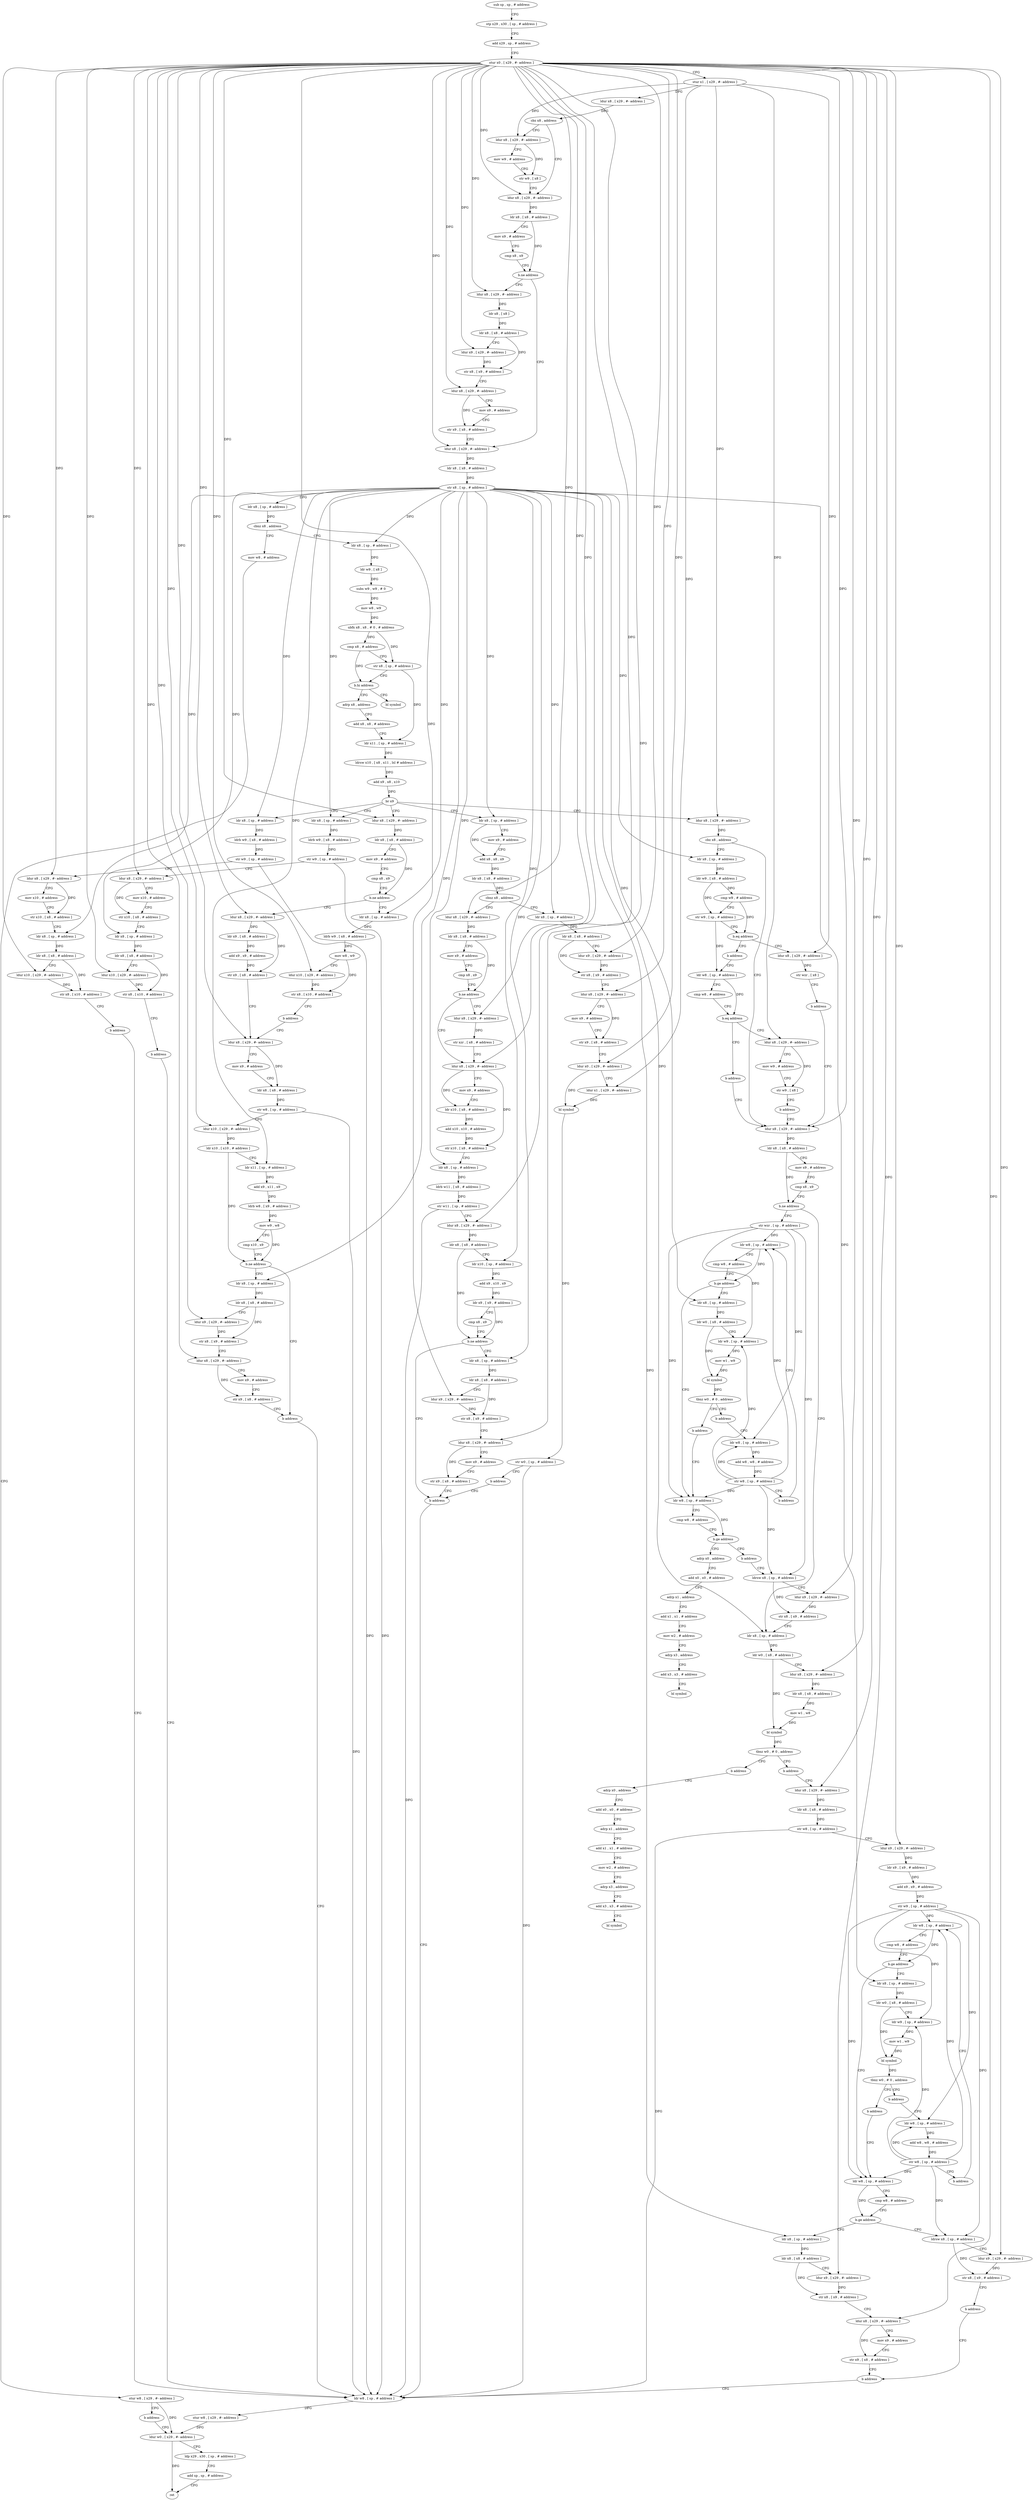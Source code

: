 digraph "func" {
"4205984" [label = "sub sp , sp , # address" ]
"4205988" [label = "stp x29 , x30 , [ sp , # address ]" ]
"4205992" [label = "add x29 , sp , # address" ]
"4205996" [label = "stur x0 , [ x29 , #- address ]" ]
"4206000" [label = "stur x1 , [ x29 , #- address ]" ]
"4206004" [label = "ldur x8 , [ x29 , #- address ]" ]
"4206008" [label = "cbz x8 , address" ]
"4206024" [label = "ldur x8 , [ x29 , #- address ]" ]
"4206012" [label = "ldur x8 , [ x29 , #- address ]" ]
"4206028" [label = "ldr x8 , [ x8 , # address ]" ]
"4206032" [label = "mov x9 , # address" ]
"4206036" [label = "cmp x8 , x9" ]
"4206040" [label = "b.ne address" ]
"4206076" [label = "ldur x8 , [ x29 , #- address ]" ]
"4206044" [label = "ldur x8 , [ x29 , #- address ]" ]
"4206016" [label = "mov w9 , # address" ]
"4206020" [label = "str w9 , [ x8 ]" ]
"4206080" [label = "ldr x8 , [ x8 , # address ]" ]
"4206084" [label = "str x8 , [ sp , # address ]" ]
"4206088" [label = "ldr x8 , [ sp , # address ]" ]
"4206092" [label = "cbnz x8 , address" ]
"4206108" [label = "ldr x8 , [ sp , # address ]" ]
"4206096" [label = "mov w8 , # address" ]
"4206048" [label = "ldr x8 , [ x8 ]" ]
"4206052" [label = "ldr x8 , [ x8 , # address ]" ]
"4206056" [label = "ldur x9 , [ x29 , #- address ]" ]
"4206060" [label = "str x8 , [ x9 , # address ]" ]
"4206064" [label = "ldur x8 , [ x29 , #- address ]" ]
"4206068" [label = "mov x9 , # address" ]
"4206072" [label = "str x9 , [ x8 , # address ]" ]
"4206112" [label = "ldr w9 , [ x8 ]" ]
"4206116" [label = "subs w9 , w9 , # 0" ]
"4206120" [label = "mov w8 , w9" ]
"4206124" [label = "ubfx x8 , x8 , # 0 , # address" ]
"4206128" [label = "cmp x8 , # address" ]
"4206132" [label = "str x8 , [ sp , # address ]" ]
"4206136" [label = "b.hi address" ]
"4207016" [label = "bl symbol" ]
"4206140" [label = "adrp x8 , address" ]
"4206100" [label = "stur w8 , [ x29 , #- address ]" ]
"4206104" [label = "b address" ]
"4207028" [label = "ldur w0 , [ x29 , #- address ]" ]
"4206144" [label = "add x8 , x8 , # address" ]
"4206148" [label = "ldr x11 , [ sp , # address ]" ]
"4206152" [label = "ldrsw x10 , [ x8 , x11 , lsl # address ]" ]
"4206156" [label = "add x9 , x8 , x10" ]
"4206160" [label = "br x9" ]
"4206164" [label = "ldr x8 , [ sp , # address ]" ]
"4206208" [label = "ldur x8 , [ x29 , #- address ]" ]
"4206348" [label = "ldur x8 , [ x29 , #- address ]" ]
"4206784" [label = "ldr x8 , [ sp , # address ]" ]
"4206828" [label = "ldr x8 , [ sp , # address ]" ]
"4207032" [label = "ldp x29 , x30 , [ sp , # address ]" ]
"4207036" [label = "add sp , sp , # address" ]
"4207040" [label = "ret" ]
"4206168" [label = "ldrb w9 , [ x8 , # address ]" ]
"4206172" [label = "str w9 , [ sp , # address ]" ]
"4206176" [label = "ldur x8 , [ x29 , #- address ]" ]
"4206180" [label = "mov x10 , # address" ]
"4206184" [label = "str x10 , [ x8 , # address ]" ]
"4206188" [label = "ldr x8 , [ sp , # address ]" ]
"4206192" [label = "ldr x8 , [ x8 , # address ]" ]
"4206196" [label = "ldur x10 , [ x29 , #- address ]" ]
"4206200" [label = "str x8 , [ x10 , # address ]" ]
"4206204" [label = "b address" ]
"4207020" [label = "ldr w8 , [ sp , # address ]" ]
"4206212" [label = "ldr x8 , [ x8 , # address ]" ]
"4206216" [label = "mov x9 , # address" ]
"4206220" [label = "cmp x8 , x9" ]
"4206224" [label = "b.ne address" ]
"4206252" [label = "ldur x8 , [ x29 , #- address ]" ]
"4206228" [label = "ldr x8 , [ sp , # address ]" ]
"4206352" [label = "cbz x8 , address" ]
"4206424" [label = "ldur x8 , [ x29 , #- address ]" ]
"4206356" [label = "ldr x8 , [ sp , # address ]" ]
"4206788" [label = "ldrb w9 , [ x8 , # address ]" ]
"4206792" [label = "str w9 , [ sp , # address ]" ]
"4206796" [label = "ldur x8 , [ x29 , #- address ]" ]
"4206800" [label = "mov x10 , # address" ]
"4206804" [label = "str x10 , [ x8 , # address ]" ]
"4206808" [label = "ldr x8 , [ sp , # address ]" ]
"4206812" [label = "ldr x8 , [ x8 , # address ]" ]
"4206816" [label = "ldur x10 , [ x29 , #- address ]" ]
"4206820" [label = "str x8 , [ x10 , # address ]" ]
"4206824" [label = "b address" ]
"4206832" [label = "mov x9 , # address" ]
"4206836" [label = "add x8 , x8 , x9" ]
"4206840" [label = "ldr x8 , [ x8 , # address ]" ]
"4206844" [label = "cbnz x8 , address" ]
"4206896" [label = "ldur x8 , [ x29 , #- address ]" ]
"4206848" [label = "ldr x8 , [ sp , # address ]" ]
"4207024" [label = "stur w8 , [ x29 , #- address ]" ]
"4206256" [label = "ldr x9 , [ x8 , # address ]" ]
"4206260" [label = "add x9 , x9 , # address" ]
"4206264" [label = "str x9 , [ x8 , # address ]" ]
"4206268" [label = "ldur x8 , [ x29 , #- address ]" ]
"4206232" [label = "ldrb w9 , [ x8 , # address ]" ]
"4206236" [label = "mov w8 , w9" ]
"4206240" [label = "ldur x10 , [ x29 , #- address ]" ]
"4206244" [label = "str x8 , [ x10 , # address ]" ]
"4206248" [label = "b address" ]
"4206428" [label = "ldr x8 , [ x8 , # address ]" ]
"4206432" [label = "mov x9 , # address" ]
"4206436" [label = "cmp x8 , x9" ]
"4206440" [label = "b.ne address" ]
"4206568" [label = "ldr x8 , [ sp , # address ]" ]
"4206444" [label = "str wzr , [ sp , # address ]" ]
"4206360" [label = "ldr w9 , [ x8 , # address ]" ]
"4206364" [label = "cmp w9 , # address" ]
"4206368" [label = "str w9 , [ sp , # address ]" ]
"4206372" [label = "b.eq address" ]
"4206396" [label = "ldur x8 , [ x29 , #- address ]" ]
"4206376" [label = "b address" ]
"4206900" [label = "ldr x8 , [ x8 , # address ]" ]
"4206904" [label = "mov x9 , # address" ]
"4206908" [label = "cmp x8 , x9" ]
"4206912" [label = "b.ne address" ]
"4206924" [label = "ldur x8 , [ x29 , #- address ]" ]
"4206916" [label = "ldur x8 , [ x29 , #- address ]" ]
"4206852" [label = "ldr x8 , [ x8 , # address ]" ]
"4206856" [label = "ldur x9 , [ x29 , #- address ]" ]
"4206860" [label = "str x8 , [ x9 , # address ]" ]
"4206864" [label = "ldur x8 , [ x29 , #- address ]" ]
"4206868" [label = "mov x9 , # address" ]
"4206872" [label = "str x9 , [ x8 , # address ]" ]
"4206876" [label = "ldur x0 , [ x29 , #- address ]" ]
"4206880" [label = "ldur x1 , [ x29 , #- address ]" ]
"4206884" [label = "bl symbol" ]
"4206888" [label = "str w0 , [ sp , # address ]" ]
"4206892" [label = "b address" ]
"4207012" [label = "b address" ]
"4206344" [label = "b address" ]
"4206316" [label = "ldr x8 , [ sp , # address ]" ]
"4206320" [label = "ldr x8 , [ x8 , # address ]" ]
"4206324" [label = "ldur x9 , [ x29 , #- address ]" ]
"4206328" [label = "str x8 , [ x9 , # address ]" ]
"4206332" [label = "ldur x8 , [ x29 , #- address ]" ]
"4206336" [label = "mov x9 , # address" ]
"4206340" [label = "str x9 , [ x8 , # address ]" ]
"4206272" [label = "mov x9 , # address" ]
"4206276" [label = "ldr x8 , [ x8 , # address ]" ]
"4206280" [label = "str w8 , [ sp , # address ]" ]
"4206284" [label = "ldur x10 , [ x29 , #- address ]" ]
"4206288" [label = "ldr x10 , [ x10 , # address ]" ]
"4206292" [label = "ldr x11 , [ sp , # address ]" ]
"4206296" [label = "add x9 , x11 , x9" ]
"4206300" [label = "ldrb w8 , [ x9 , # address ]" ]
"4206304" [label = "mov w9 , w8" ]
"4206308" [label = "cmp x10 , x9" ]
"4206312" [label = "b.ne address" ]
"4206572" [label = "ldr w0 , [ x8 , # address ]" ]
"4206576" [label = "ldur x8 , [ x29 , #- address ]" ]
"4206580" [label = "ldr x8 , [ x8 , # address ]" ]
"4206584" [label = "mov w1 , w8" ]
"4206588" [label = "bl symbol" ]
"4206592" [label = "tbnz w0 , # 0 , address" ]
"4206600" [label = "b address" ]
"4206596" [label = "b address" ]
"4206448" [label = "ldr w8 , [ sp , # address ]" ]
"4206400" [label = "str wzr , [ x8 ]" ]
"4206404" [label = "b address" ]
"4206380" [label = "ldr w8 , [ sp , # address ]" ]
"4206928" [label = "mov x9 , # address" ]
"4206932" [label = "ldr x10 , [ x8 , # address ]" ]
"4206936" [label = "add x10 , x10 , # address" ]
"4206940" [label = "str x10 , [ x8 , # address ]" ]
"4206944" [label = "ldr x8 , [ sp , # address ]" ]
"4206948" [label = "ldrb w11 , [ x8 , # address ]" ]
"4206952" [label = "str w11 , [ sp , # address ]" ]
"4206956" [label = "ldur x8 , [ x29 , #- address ]" ]
"4206960" [label = "ldr x8 , [ x8 , # address ]" ]
"4206964" [label = "ldr x10 , [ sp , # address ]" ]
"4206968" [label = "add x9 , x10 , x9" ]
"4206972" [label = "ldr x9 , [ x9 , # address ]" ]
"4206976" [label = "cmp x8 , x9" ]
"4206980" [label = "b.ne address" ]
"4206984" [label = "ldr x8 , [ sp , # address ]" ]
"4206920" [label = "str xzr , [ x8 , # address ]" ]
"4206636" [label = "ldur x8 , [ x29 , #- address ]" ]
"4206604" [label = "adrp x0 , address" ]
"4206508" [label = "ldr w8 , [ sp , # address ]" ]
"4206512" [label = "cmp w8 , # address" ]
"4206516" [label = "b.ge address" ]
"4206524" [label = "adrp x0 , address" ]
"4206520" [label = "b address" ]
"4206460" [label = "ldr x8 , [ sp , # address ]" ]
"4206464" [label = "ldr w0 , [ x8 , # address ]" ]
"4206468" [label = "ldr w9 , [ sp , # address ]" ]
"4206472" [label = "mov w1 , w9" ]
"4206476" [label = "bl symbol" ]
"4206480" [label = "tbnz w0 , # 0 , address" ]
"4206488" [label = "b address" ]
"4206484" [label = "b address" ]
"4206384" [label = "cmp w8 , # address" ]
"4206388" [label = "b.eq address" ]
"4206408" [label = "ldur x8 , [ x29 , #- address ]" ]
"4206392" [label = "b address" ]
"4206988" [label = "ldr x8 , [ x8 , # address ]" ]
"4206992" [label = "ldur x9 , [ x29 , #- address ]" ]
"4206996" [label = "str x8 , [ x9 , # address ]" ]
"4207000" [label = "ldur x8 , [ x29 , #- address ]" ]
"4207004" [label = "mov x9 , # address" ]
"4207008" [label = "str x9 , [ x8 , # address ]" ]
"4206640" [label = "ldr x8 , [ x8 , # address ]" ]
"4206644" [label = "str w8 , [ sp , # address ]" ]
"4206648" [label = "ldur x9 , [ x29 , #- address ]" ]
"4206652" [label = "ldr x9 , [ x9 , # address ]" ]
"4206656" [label = "add x9 , x9 , # address" ]
"4206660" [label = "str w9 , [ sp , # address ]" ]
"4206664" [label = "ldr w8 , [ sp , # address ]" ]
"4206608" [label = "add x0 , x0 , # address" ]
"4206612" [label = "adrp x1 , address" ]
"4206616" [label = "add x1 , x1 , # address" ]
"4206620" [label = "mov w2 , # address" ]
"4206624" [label = "adrp x3 , address" ]
"4206628" [label = "add x3 , x3 , # address" ]
"4206632" [label = "bl symbol" ]
"4206528" [label = "add x0 , x0 , # address" ]
"4206532" [label = "adrp x1 , address" ]
"4206536" [label = "add x1 , x1 , # address" ]
"4206540" [label = "mov w2 , # address" ]
"4206544" [label = "adrp x3 , address" ]
"4206548" [label = "add x3 , x3 , # address" ]
"4206552" [label = "bl symbol" ]
"4206556" [label = "ldrsw x8 , [ sp , # address ]" ]
"4206492" [label = "ldr w8 , [ sp , # address ]" ]
"4206412" [label = "mov w9 , # address" ]
"4206416" [label = "str w9 , [ x8 ]" ]
"4206420" [label = "b address" ]
"4206724" [label = "ldr w8 , [ sp , # address ]" ]
"4206728" [label = "cmp w8 , # address" ]
"4206732" [label = "b.ge address" ]
"4206752" [label = "ldr x8 , [ sp , # address ]" ]
"4206736" [label = "ldrsw x8 , [ sp , # address ]" ]
"4206676" [label = "ldr x8 , [ sp , # address ]" ]
"4206680" [label = "ldr w0 , [ x8 , # address ]" ]
"4206684" [label = "ldr w9 , [ sp , # address ]" ]
"4206688" [label = "mov w1 , w9" ]
"4206692" [label = "bl symbol" ]
"4206696" [label = "tbnz w0 , # 0 , address" ]
"4206704" [label = "b address" ]
"4206700" [label = "b address" ]
"4206560" [label = "ldur x9 , [ x29 , #- address ]" ]
"4206564" [label = "str x8 , [ x9 , # address ]" ]
"4206496" [label = "add w8 , w8 , # address" ]
"4206500" [label = "str w8 , [ sp , # address ]" ]
"4206504" [label = "b address" ]
"4206756" [label = "ldr x8 , [ x8 , # address ]" ]
"4206760" [label = "ldur x9 , [ x29 , #- address ]" ]
"4206764" [label = "str x8 , [ x9 , # address ]" ]
"4206768" [label = "ldur x8 , [ x29 , #- address ]" ]
"4206772" [label = "mov x9 , # address" ]
"4206776" [label = "str x9 , [ x8 , # address ]" ]
"4206780" [label = "b address" ]
"4206740" [label = "ldur x9 , [ x29 , #- address ]" ]
"4206744" [label = "str x8 , [ x9 , # address ]" ]
"4206748" [label = "b address" ]
"4206708" [label = "ldr w8 , [ sp , # address ]" ]
"4206452" [label = "cmp w8 , # address" ]
"4206456" [label = "b.ge address" ]
"4206712" [label = "add w8 , w8 , # address" ]
"4206716" [label = "str w8 , [ sp , # address ]" ]
"4206720" [label = "b address" ]
"4206668" [label = "cmp w8 , # address" ]
"4206672" [label = "b.ge address" ]
"4205984" -> "4205988" [ label = "CFG" ]
"4205988" -> "4205992" [ label = "CFG" ]
"4205992" -> "4205996" [ label = "CFG" ]
"4205996" -> "4206000" [ label = "CFG" ]
"4205996" -> "4206024" [ label = "DFG" ]
"4205996" -> "4206076" [ label = "DFG" ]
"4205996" -> "4206044" [ label = "DFG" ]
"4205996" -> "4206056" [ label = "DFG" ]
"4205996" -> "4206064" [ label = "DFG" ]
"4205996" -> "4206176" [ label = "DFG" ]
"4205996" -> "4206196" [ label = "DFG" ]
"4205996" -> "4206208" [ label = "DFG" ]
"4205996" -> "4206796" [ label = "DFG" ]
"4205996" -> "4206816" [ label = "DFG" ]
"4205996" -> "4206252" [ label = "DFG" ]
"4205996" -> "4206240" [ label = "DFG" ]
"4205996" -> "4206424" [ label = "DFG" ]
"4205996" -> "4206896" [ label = "DFG" ]
"4205996" -> "4206856" [ label = "DFG" ]
"4205996" -> "4206864" [ label = "DFG" ]
"4205996" -> "4206876" [ label = "DFG" ]
"4205996" -> "4206268" [ label = "DFG" ]
"4205996" -> "4206284" [ label = "DFG" ]
"4205996" -> "4206576" [ label = "DFG" ]
"4205996" -> "4206924" [ label = "DFG" ]
"4205996" -> "4206956" [ label = "DFG" ]
"4205996" -> "4206916" [ label = "DFG" ]
"4205996" -> "4206324" [ label = "DFG" ]
"4205996" -> "4206332" [ label = "DFG" ]
"4205996" -> "4206992" [ label = "DFG" ]
"4205996" -> "4207000" [ label = "DFG" ]
"4205996" -> "4206636" [ label = "DFG" ]
"4205996" -> "4206648" [ label = "DFG" ]
"4205996" -> "4206560" [ label = "DFG" ]
"4205996" -> "4206760" [ label = "DFG" ]
"4205996" -> "4206768" [ label = "DFG" ]
"4205996" -> "4206740" [ label = "DFG" ]
"4206000" -> "4206004" [ label = "DFG" ]
"4206000" -> "4206012" [ label = "DFG" ]
"4206000" -> "4206348" [ label = "DFG" ]
"4206000" -> "4206880" [ label = "DFG" ]
"4206000" -> "4206396" [ label = "DFG" ]
"4206000" -> "4206408" [ label = "DFG" ]
"4206004" -> "4206008" [ label = "DFG" ]
"4206008" -> "4206024" [ label = "CFG" ]
"4206008" -> "4206012" [ label = "CFG" ]
"4206024" -> "4206028" [ label = "DFG" ]
"4206012" -> "4206016" [ label = "CFG" ]
"4206012" -> "4206020" [ label = "DFG" ]
"4206028" -> "4206032" [ label = "CFG" ]
"4206028" -> "4206040" [ label = "DFG" ]
"4206032" -> "4206036" [ label = "CFG" ]
"4206036" -> "4206040" [ label = "CFG" ]
"4206040" -> "4206076" [ label = "CFG" ]
"4206040" -> "4206044" [ label = "CFG" ]
"4206076" -> "4206080" [ label = "DFG" ]
"4206044" -> "4206048" [ label = "DFG" ]
"4206016" -> "4206020" [ label = "CFG" ]
"4206020" -> "4206024" [ label = "CFG" ]
"4206080" -> "4206084" [ label = "DFG" ]
"4206084" -> "4206088" [ label = "DFG" ]
"4206084" -> "4206108" [ label = "DFG" ]
"4206084" -> "4206164" [ label = "DFG" ]
"4206084" -> "4206188" [ label = "DFG" ]
"4206084" -> "4206784" [ label = "DFG" ]
"4206084" -> "4206808" [ label = "DFG" ]
"4206084" -> "4206828" [ label = "DFG" ]
"4206084" -> "4206228" [ label = "DFG" ]
"4206084" -> "4206356" [ label = "DFG" ]
"4206084" -> "4206848" [ label = "DFG" ]
"4206084" -> "4206292" [ label = "DFG" ]
"4206084" -> "4206568" [ label = "DFG" ]
"4206084" -> "4206944" [ label = "DFG" ]
"4206084" -> "4206964" [ label = "DFG" ]
"4206084" -> "4206316" [ label = "DFG" ]
"4206084" -> "4206984" [ label = "DFG" ]
"4206084" -> "4206460" [ label = "DFG" ]
"4206084" -> "4206676" [ label = "DFG" ]
"4206084" -> "4206752" [ label = "DFG" ]
"4206088" -> "4206092" [ label = "DFG" ]
"4206092" -> "4206108" [ label = "CFG" ]
"4206092" -> "4206096" [ label = "CFG" ]
"4206108" -> "4206112" [ label = "DFG" ]
"4206096" -> "4206100" [ label = "CFG" ]
"4206048" -> "4206052" [ label = "DFG" ]
"4206052" -> "4206056" [ label = "CFG" ]
"4206052" -> "4206060" [ label = "DFG" ]
"4206056" -> "4206060" [ label = "DFG" ]
"4206060" -> "4206064" [ label = "CFG" ]
"4206064" -> "4206068" [ label = "CFG" ]
"4206064" -> "4206072" [ label = "DFG" ]
"4206068" -> "4206072" [ label = "CFG" ]
"4206072" -> "4206076" [ label = "CFG" ]
"4206112" -> "4206116" [ label = "DFG" ]
"4206116" -> "4206120" [ label = "DFG" ]
"4206120" -> "4206124" [ label = "DFG" ]
"4206124" -> "4206128" [ label = "DFG" ]
"4206124" -> "4206132" [ label = "DFG" ]
"4206128" -> "4206132" [ label = "CFG" ]
"4206128" -> "4206136" [ label = "DFG" ]
"4206132" -> "4206136" [ label = "CFG" ]
"4206132" -> "4206148" [ label = "DFG" ]
"4206136" -> "4207016" [ label = "CFG" ]
"4206136" -> "4206140" [ label = "CFG" ]
"4206140" -> "4206144" [ label = "CFG" ]
"4206100" -> "4206104" [ label = "CFG" ]
"4206100" -> "4207028" [ label = "DFG" ]
"4206104" -> "4207028" [ label = "CFG" ]
"4207028" -> "4207032" [ label = "CFG" ]
"4207028" -> "4207040" [ label = "DFG" ]
"4206144" -> "4206148" [ label = "CFG" ]
"4206148" -> "4206152" [ label = "DFG" ]
"4206152" -> "4206156" [ label = "DFG" ]
"4206156" -> "4206160" [ label = "DFG" ]
"4206160" -> "4206164" [ label = "CFG" ]
"4206160" -> "4206208" [ label = "CFG" ]
"4206160" -> "4206348" [ label = "CFG" ]
"4206160" -> "4206784" [ label = "CFG" ]
"4206160" -> "4206828" [ label = "CFG" ]
"4206164" -> "4206168" [ label = "DFG" ]
"4206208" -> "4206212" [ label = "DFG" ]
"4206348" -> "4206352" [ label = "DFG" ]
"4206784" -> "4206788" [ label = "DFG" ]
"4206828" -> "4206832" [ label = "CFG" ]
"4206828" -> "4206836" [ label = "DFG" ]
"4207032" -> "4207036" [ label = "CFG" ]
"4207036" -> "4207040" [ label = "CFG" ]
"4206168" -> "4206172" [ label = "DFG" ]
"4206172" -> "4206176" [ label = "CFG" ]
"4206172" -> "4207020" [ label = "DFG" ]
"4206176" -> "4206180" [ label = "CFG" ]
"4206176" -> "4206184" [ label = "DFG" ]
"4206180" -> "4206184" [ label = "CFG" ]
"4206184" -> "4206188" [ label = "CFG" ]
"4206188" -> "4206192" [ label = "DFG" ]
"4206192" -> "4206196" [ label = "CFG" ]
"4206192" -> "4206200" [ label = "DFG" ]
"4206196" -> "4206200" [ label = "DFG" ]
"4206200" -> "4206204" [ label = "CFG" ]
"4206204" -> "4207020" [ label = "CFG" ]
"4207020" -> "4207024" [ label = "DFG" ]
"4206212" -> "4206216" [ label = "CFG" ]
"4206212" -> "4206224" [ label = "DFG" ]
"4206216" -> "4206220" [ label = "CFG" ]
"4206220" -> "4206224" [ label = "CFG" ]
"4206224" -> "4206252" [ label = "CFG" ]
"4206224" -> "4206228" [ label = "CFG" ]
"4206252" -> "4206256" [ label = "DFG" ]
"4206252" -> "4206264" [ label = "DFG" ]
"4206228" -> "4206232" [ label = "DFG" ]
"4206352" -> "4206424" [ label = "CFG" ]
"4206352" -> "4206356" [ label = "CFG" ]
"4206424" -> "4206428" [ label = "DFG" ]
"4206356" -> "4206360" [ label = "DFG" ]
"4206788" -> "4206792" [ label = "DFG" ]
"4206792" -> "4206796" [ label = "CFG" ]
"4206792" -> "4207020" [ label = "DFG" ]
"4206796" -> "4206800" [ label = "CFG" ]
"4206796" -> "4206804" [ label = "DFG" ]
"4206800" -> "4206804" [ label = "CFG" ]
"4206804" -> "4206808" [ label = "CFG" ]
"4206808" -> "4206812" [ label = "DFG" ]
"4206812" -> "4206816" [ label = "CFG" ]
"4206812" -> "4206820" [ label = "DFG" ]
"4206816" -> "4206820" [ label = "DFG" ]
"4206820" -> "4206824" [ label = "CFG" ]
"4206824" -> "4207020" [ label = "CFG" ]
"4206832" -> "4206836" [ label = "CFG" ]
"4206836" -> "4206840" [ label = "DFG" ]
"4206840" -> "4206844" [ label = "DFG" ]
"4206844" -> "4206896" [ label = "CFG" ]
"4206844" -> "4206848" [ label = "CFG" ]
"4206896" -> "4206900" [ label = "DFG" ]
"4206848" -> "4206852" [ label = "DFG" ]
"4207024" -> "4207028" [ label = "DFG" ]
"4206256" -> "4206260" [ label = "DFG" ]
"4206260" -> "4206264" [ label = "DFG" ]
"4206264" -> "4206268" [ label = "CFG" ]
"4206268" -> "4206272" [ label = "CFG" ]
"4206268" -> "4206276" [ label = "DFG" ]
"4206232" -> "4206236" [ label = "DFG" ]
"4206236" -> "4206240" [ label = "CFG" ]
"4206236" -> "4206244" [ label = "DFG" ]
"4206240" -> "4206244" [ label = "DFG" ]
"4206244" -> "4206248" [ label = "CFG" ]
"4206248" -> "4206268" [ label = "CFG" ]
"4206428" -> "4206432" [ label = "CFG" ]
"4206428" -> "4206440" [ label = "DFG" ]
"4206432" -> "4206436" [ label = "CFG" ]
"4206436" -> "4206440" [ label = "CFG" ]
"4206440" -> "4206568" [ label = "CFG" ]
"4206440" -> "4206444" [ label = "CFG" ]
"4206568" -> "4206572" [ label = "DFG" ]
"4206444" -> "4206448" [ label = "DFG" ]
"4206444" -> "4206508" [ label = "DFG" ]
"4206444" -> "4206468" [ label = "DFG" ]
"4206444" -> "4206556" [ label = "DFG" ]
"4206444" -> "4206492" [ label = "DFG" ]
"4206360" -> "4206364" [ label = "DFG" ]
"4206360" -> "4206368" [ label = "DFG" ]
"4206364" -> "4206368" [ label = "CFG" ]
"4206364" -> "4206372" [ label = "DFG" ]
"4206368" -> "4206372" [ label = "CFG" ]
"4206368" -> "4206380" [ label = "DFG" ]
"4206372" -> "4206396" [ label = "CFG" ]
"4206372" -> "4206376" [ label = "CFG" ]
"4206396" -> "4206400" [ label = "DFG" ]
"4206376" -> "4206380" [ label = "CFG" ]
"4206900" -> "4206904" [ label = "CFG" ]
"4206900" -> "4206912" [ label = "DFG" ]
"4206904" -> "4206908" [ label = "CFG" ]
"4206908" -> "4206912" [ label = "CFG" ]
"4206912" -> "4206924" [ label = "CFG" ]
"4206912" -> "4206916" [ label = "CFG" ]
"4206924" -> "4206928" [ label = "CFG" ]
"4206924" -> "4206932" [ label = "DFG" ]
"4206924" -> "4206940" [ label = "DFG" ]
"4206916" -> "4206920" [ label = "DFG" ]
"4206852" -> "4206856" [ label = "CFG" ]
"4206852" -> "4206860" [ label = "DFG" ]
"4206856" -> "4206860" [ label = "DFG" ]
"4206860" -> "4206864" [ label = "CFG" ]
"4206864" -> "4206868" [ label = "CFG" ]
"4206864" -> "4206872" [ label = "DFG" ]
"4206868" -> "4206872" [ label = "CFG" ]
"4206872" -> "4206876" [ label = "CFG" ]
"4206876" -> "4206880" [ label = "CFG" ]
"4206876" -> "4206884" [ label = "DFG" ]
"4206880" -> "4206884" [ label = "DFG" ]
"4206884" -> "4206888" [ label = "DFG" ]
"4206888" -> "4206892" [ label = "CFG" ]
"4206888" -> "4207020" [ label = "DFG" ]
"4206892" -> "4207012" [ label = "CFG" ]
"4207012" -> "4207020" [ label = "CFG" ]
"4206344" -> "4207020" [ label = "CFG" ]
"4206316" -> "4206320" [ label = "DFG" ]
"4206320" -> "4206324" [ label = "CFG" ]
"4206320" -> "4206328" [ label = "DFG" ]
"4206324" -> "4206328" [ label = "DFG" ]
"4206328" -> "4206332" [ label = "CFG" ]
"4206332" -> "4206336" [ label = "CFG" ]
"4206332" -> "4206340" [ label = "DFG" ]
"4206336" -> "4206340" [ label = "CFG" ]
"4206340" -> "4206344" [ label = "CFG" ]
"4206272" -> "4206276" [ label = "CFG" ]
"4206276" -> "4206280" [ label = "DFG" ]
"4206280" -> "4206284" [ label = "CFG" ]
"4206280" -> "4207020" [ label = "DFG" ]
"4206284" -> "4206288" [ label = "DFG" ]
"4206288" -> "4206292" [ label = "CFG" ]
"4206288" -> "4206312" [ label = "DFG" ]
"4206292" -> "4206296" [ label = "DFG" ]
"4206296" -> "4206300" [ label = "DFG" ]
"4206300" -> "4206304" [ label = "DFG" ]
"4206304" -> "4206308" [ label = "CFG" ]
"4206304" -> "4206312" [ label = "DFG" ]
"4206308" -> "4206312" [ label = "CFG" ]
"4206312" -> "4206344" [ label = "CFG" ]
"4206312" -> "4206316" [ label = "CFG" ]
"4206572" -> "4206576" [ label = "CFG" ]
"4206572" -> "4206588" [ label = "DFG" ]
"4206576" -> "4206580" [ label = "DFG" ]
"4206580" -> "4206584" [ label = "DFG" ]
"4206584" -> "4206588" [ label = "DFG" ]
"4206588" -> "4206592" [ label = "DFG" ]
"4206592" -> "4206600" [ label = "CFG" ]
"4206592" -> "4206596" [ label = "CFG" ]
"4206600" -> "4206636" [ label = "CFG" ]
"4206596" -> "4206604" [ label = "CFG" ]
"4206448" -> "4206452" [ label = "CFG" ]
"4206448" -> "4206456" [ label = "DFG" ]
"4206400" -> "4206404" [ label = "CFG" ]
"4206404" -> "4206424" [ label = "CFG" ]
"4206380" -> "4206384" [ label = "CFG" ]
"4206380" -> "4206388" [ label = "DFG" ]
"4206928" -> "4206932" [ label = "CFG" ]
"4206932" -> "4206936" [ label = "DFG" ]
"4206936" -> "4206940" [ label = "DFG" ]
"4206940" -> "4206944" [ label = "CFG" ]
"4206944" -> "4206948" [ label = "DFG" ]
"4206948" -> "4206952" [ label = "DFG" ]
"4206952" -> "4206956" [ label = "CFG" ]
"4206952" -> "4207020" [ label = "DFG" ]
"4206956" -> "4206960" [ label = "DFG" ]
"4206960" -> "4206964" [ label = "CFG" ]
"4206960" -> "4206980" [ label = "DFG" ]
"4206964" -> "4206968" [ label = "DFG" ]
"4206968" -> "4206972" [ label = "DFG" ]
"4206972" -> "4206976" [ label = "CFG" ]
"4206972" -> "4206980" [ label = "DFG" ]
"4206976" -> "4206980" [ label = "CFG" ]
"4206980" -> "4207012" [ label = "CFG" ]
"4206980" -> "4206984" [ label = "CFG" ]
"4206984" -> "4206988" [ label = "DFG" ]
"4206920" -> "4206924" [ label = "CFG" ]
"4206636" -> "4206640" [ label = "DFG" ]
"4206604" -> "4206608" [ label = "CFG" ]
"4206508" -> "4206512" [ label = "CFG" ]
"4206508" -> "4206516" [ label = "DFG" ]
"4206512" -> "4206516" [ label = "CFG" ]
"4206516" -> "4206524" [ label = "CFG" ]
"4206516" -> "4206520" [ label = "CFG" ]
"4206524" -> "4206528" [ label = "CFG" ]
"4206520" -> "4206556" [ label = "CFG" ]
"4206460" -> "4206464" [ label = "DFG" ]
"4206464" -> "4206468" [ label = "CFG" ]
"4206464" -> "4206476" [ label = "DFG" ]
"4206468" -> "4206472" [ label = "DFG" ]
"4206472" -> "4206476" [ label = "DFG" ]
"4206476" -> "4206480" [ label = "DFG" ]
"4206480" -> "4206488" [ label = "CFG" ]
"4206480" -> "4206484" [ label = "CFG" ]
"4206488" -> "4206508" [ label = "CFG" ]
"4206484" -> "4206492" [ label = "CFG" ]
"4206384" -> "4206388" [ label = "CFG" ]
"4206388" -> "4206408" [ label = "CFG" ]
"4206388" -> "4206392" [ label = "CFG" ]
"4206408" -> "4206412" [ label = "CFG" ]
"4206408" -> "4206416" [ label = "DFG" ]
"4206392" -> "4206424" [ label = "CFG" ]
"4206988" -> "4206992" [ label = "CFG" ]
"4206988" -> "4206996" [ label = "DFG" ]
"4206992" -> "4206996" [ label = "DFG" ]
"4206996" -> "4207000" [ label = "CFG" ]
"4207000" -> "4207004" [ label = "CFG" ]
"4207000" -> "4207008" [ label = "DFG" ]
"4207004" -> "4207008" [ label = "CFG" ]
"4207008" -> "4207012" [ label = "CFG" ]
"4206640" -> "4206644" [ label = "DFG" ]
"4206644" -> "4206648" [ label = "CFG" ]
"4206644" -> "4207020" [ label = "DFG" ]
"4206648" -> "4206652" [ label = "DFG" ]
"4206652" -> "4206656" [ label = "DFG" ]
"4206656" -> "4206660" [ label = "DFG" ]
"4206660" -> "4206664" [ label = "DFG" ]
"4206660" -> "4206724" [ label = "DFG" ]
"4206660" -> "4206684" [ label = "DFG" ]
"4206660" -> "4206736" [ label = "DFG" ]
"4206660" -> "4206708" [ label = "DFG" ]
"4206664" -> "4206668" [ label = "CFG" ]
"4206664" -> "4206672" [ label = "DFG" ]
"4206608" -> "4206612" [ label = "CFG" ]
"4206612" -> "4206616" [ label = "CFG" ]
"4206616" -> "4206620" [ label = "CFG" ]
"4206620" -> "4206624" [ label = "CFG" ]
"4206624" -> "4206628" [ label = "CFG" ]
"4206628" -> "4206632" [ label = "CFG" ]
"4206528" -> "4206532" [ label = "CFG" ]
"4206532" -> "4206536" [ label = "CFG" ]
"4206536" -> "4206540" [ label = "CFG" ]
"4206540" -> "4206544" [ label = "CFG" ]
"4206544" -> "4206548" [ label = "CFG" ]
"4206548" -> "4206552" [ label = "CFG" ]
"4206556" -> "4206560" [ label = "CFG" ]
"4206556" -> "4206564" [ label = "DFG" ]
"4206492" -> "4206496" [ label = "DFG" ]
"4206412" -> "4206416" [ label = "CFG" ]
"4206416" -> "4206420" [ label = "CFG" ]
"4206420" -> "4206424" [ label = "CFG" ]
"4206724" -> "4206728" [ label = "CFG" ]
"4206724" -> "4206732" [ label = "DFG" ]
"4206728" -> "4206732" [ label = "CFG" ]
"4206732" -> "4206752" [ label = "CFG" ]
"4206732" -> "4206736" [ label = "CFG" ]
"4206752" -> "4206756" [ label = "DFG" ]
"4206736" -> "4206740" [ label = "CFG" ]
"4206736" -> "4206744" [ label = "DFG" ]
"4206676" -> "4206680" [ label = "DFG" ]
"4206680" -> "4206684" [ label = "CFG" ]
"4206680" -> "4206692" [ label = "DFG" ]
"4206684" -> "4206688" [ label = "DFG" ]
"4206688" -> "4206692" [ label = "DFG" ]
"4206692" -> "4206696" [ label = "DFG" ]
"4206696" -> "4206704" [ label = "CFG" ]
"4206696" -> "4206700" [ label = "CFG" ]
"4206704" -> "4206724" [ label = "CFG" ]
"4206700" -> "4206708" [ label = "CFG" ]
"4206560" -> "4206564" [ label = "DFG" ]
"4206564" -> "4206568" [ label = "CFG" ]
"4206496" -> "4206500" [ label = "DFG" ]
"4206500" -> "4206504" [ label = "CFG" ]
"4206500" -> "4206448" [ label = "DFG" ]
"4206500" -> "4206508" [ label = "DFG" ]
"4206500" -> "4206468" [ label = "DFG" ]
"4206500" -> "4206556" [ label = "DFG" ]
"4206500" -> "4206492" [ label = "DFG" ]
"4206504" -> "4206448" [ label = "CFG" ]
"4206756" -> "4206760" [ label = "CFG" ]
"4206756" -> "4206764" [ label = "DFG" ]
"4206760" -> "4206764" [ label = "DFG" ]
"4206764" -> "4206768" [ label = "CFG" ]
"4206768" -> "4206772" [ label = "CFG" ]
"4206768" -> "4206776" [ label = "DFG" ]
"4206772" -> "4206776" [ label = "CFG" ]
"4206776" -> "4206780" [ label = "CFG" ]
"4206780" -> "4207020" [ label = "CFG" ]
"4206740" -> "4206744" [ label = "DFG" ]
"4206744" -> "4206748" [ label = "CFG" ]
"4206748" -> "4206780" [ label = "CFG" ]
"4206708" -> "4206712" [ label = "DFG" ]
"4206452" -> "4206456" [ label = "CFG" ]
"4206456" -> "4206508" [ label = "CFG" ]
"4206456" -> "4206460" [ label = "CFG" ]
"4206712" -> "4206716" [ label = "DFG" ]
"4206716" -> "4206720" [ label = "CFG" ]
"4206716" -> "4206664" [ label = "DFG" ]
"4206716" -> "4206724" [ label = "DFG" ]
"4206716" -> "4206684" [ label = "DFG" ]
"4206716" -> "4206736" [ label = "DFG" ]
"4206716" -> "4206708" [ label = "DFG" ]
"4206720" -> "4206664" [ label = "CFG" ]
"4206668" -> "4206672" [ label = "CFG" ]
"4206672" -> "4206724" [ label = "CFG" ]
"4206672" -> "4206676" [ label = "CFG" ]
}

